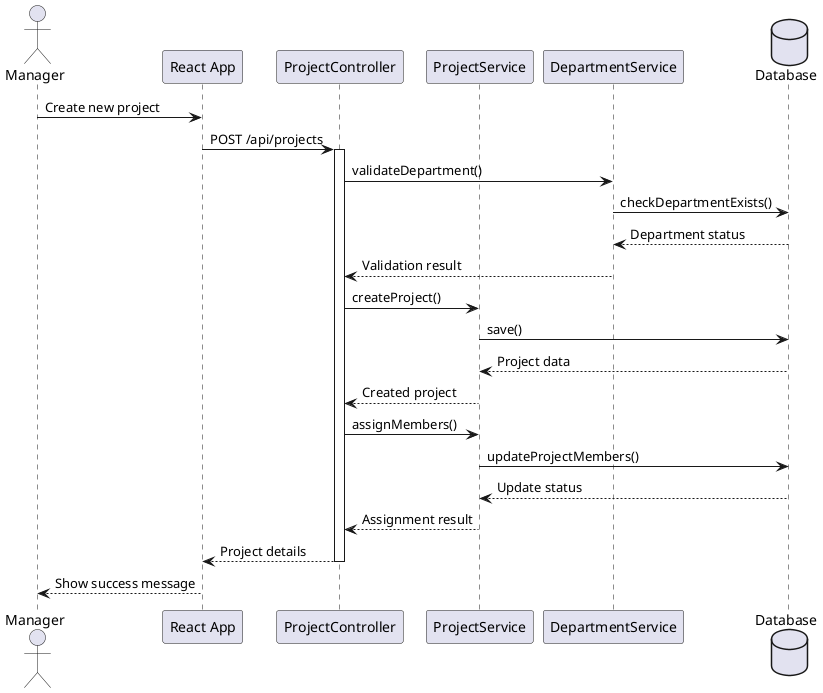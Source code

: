 @startuml
actor Manager
participant "React App" as Client
participant "ProjectController" as ProjCtrl
participant "ProjectService" as ProjSvc
participant "DepartmentService" as DeptSvc
database "Database" as DB

Manager -> Client: Create new project
Client -> ProjCtrl: POST /api/projects

activate ProjCtrl
ProjCtrl -> DeptSvc: validateDepartment()
DeptSvc -> DB: checkDepartmentExists()
DB --> DeptSvc: Department status
DeptSvc --> ProjCtrl: Validation result

ProjCtrl -> ProjSvc: createProject()
ProjSvc -> DB: save()
DB --> ProjSvc: Project data
ProjSvc --> ProjCtrl: Created project

ProjCtrl -> ProjSvc: assignMembers()
ProjSvc -> DB: updateProjectMembers()
DB --> ProjSvc: Update status
ProjSvc --> ProjCtrl: Assignment result

ProjCtrl --> Client: Project details
deactivate ProjCtrl

Client --> Manager: Show success message

@enduml 